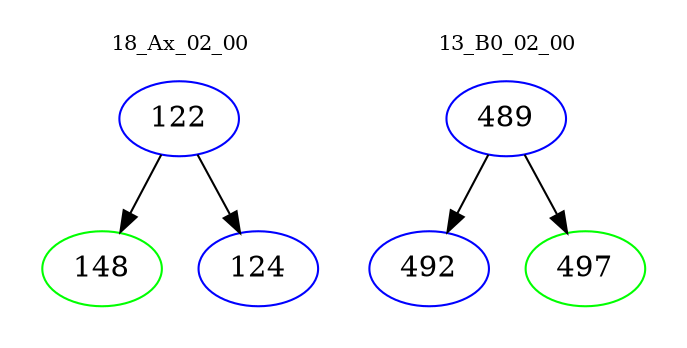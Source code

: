 digraph{
subgraph cluster_0 {
color = white
label = "18_Ax_02_00";
fontsize=10;
T0_122 [label="122", color="blue"]
T0_122 -> T0_148 [color="black"]
T0_148 [label="148", color="green"]
T0_122 -> T0_124 [color="black"]
T0_124 [label="124", color="blue"]
}
subgraph cluster_1 {
color = white
label = "13_B0_02_00";
fontsize=10;
T1_489 [label="489", color="blue"]
T1_489 -> T1_492 [color="black"]
T1_492 [label="492", color="blue"]
T1_489 -> T1_497 [color="black"]
T1_497 [label="497", color="green"]
}
}
